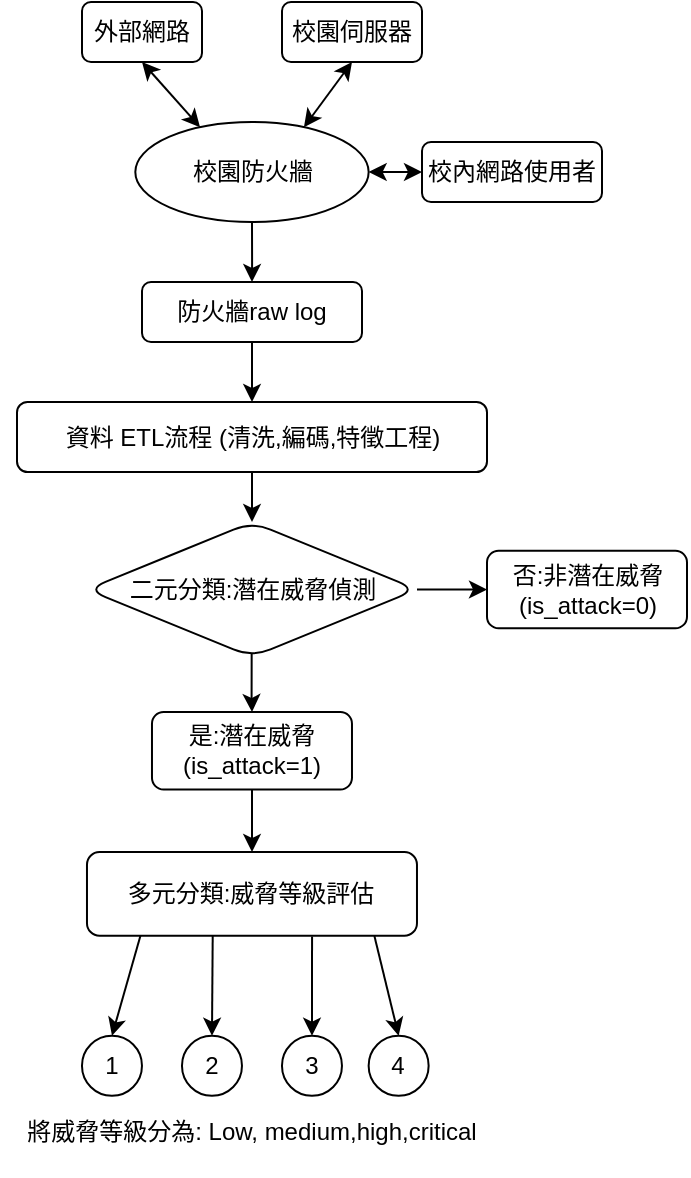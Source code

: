 <mxfile version="28.1.1">
  <diagram name="第 1 页" id="KMeDCJXQtEKgbBDZzPAn">
    <mxGraphModel dx="2376" dy="785" grid="1" gridSize="10" guides="1" tooltips="1" connect="1" arrows="1" fold="1" page="1" pageScale="1" pageWidth="827" pageHeight="1169" math="0" shadow="0">
      <root>
        <mxCell id="0" />
        <mxCell id="1" parent="0" />
        <mxCell id="Wp88gql-IODLMgGPEVOt-1" value="外部網路" style="rounded=1;whiteSpace=wrap;html=1;" vertex="1" parent="1">
          <mxGeometry x="10" y="210" width="60" height="30" as="geometry" />
        </mxCell>
        <mxCell id="Wp88gql-IODLMgGPEVOt-13" style="edgeStyle=orthogonalEdgeStyle;rounded=0;orthogonalLoop=1;jettySize=auto;html=1;exitX=0.5;exitY=1;exitDx=0;exitDy=0;" edge="1" parent="1" source="Wp88gql-IODLMgGPEVOt-2">
          <mxGeometry relative="1" as="geometry">
            <mxPoint x="144.69" y="239.69" as="targetPoint" />
          </mxGeometry>
        </mxCell>
        <mxCell id="Wp88gql-IODLMgGPEVOt-2" value="校園伺服器" style="rounded=1;whiteSpace=wrap;html=1;" vertex="1" parent="1">
          <mxGeometry x="110" y="210" width="70" height="30" as="geometry" />
        </mxCell>
        <mxCell id="Wp88gql-IODLMgGPEVOt-15" value="" style="edgeStyle=orthogonalEdgeStyle;rounded=0;orthogonalLoop=1;jettySize=auto;html=1;" edge="1" parent="1" source="Wp88gql-IODLMgGPEVOt-3" target="Wp88gql-IODLMgGPEVOt-14">
          <mxGeometry relative="1" as="geometry" />
        </mxCell>
        <mxCell id="Wp88gql-IODLMgGPEVOt-3" value="校園防火牆" style="rounded=1;whiteSpace=wrap;html=1;shape=ellipse;perimeter=ellipsePerimeter;aspect=fixed;" vertex="1" parent="1">
          <mxGeometry x="36.66" y="270" width="116.67" height="50" as="geometry" />
        </mxCell>
        <mxCell id="Wp88gql-IODLMgGPEVOt-4" value="校內網路使用者" style="rounded=1;whiteSpace=wrap;html=1;" vertex="1" parent="1">
          <mxGeometry x="180" y="280" width="90" height="30" as="geometry" />
        </mxCell>
        <mxCell id="Wp88gql-IODLMgGPEVOt-9" value="" style="endArrow=classic;startArrow=classic;html=1;rounded=0;entryX=0.5;entryY=1;entryDx=0;entryDy=0;exitX=0.75;exitY=0;exitDx=0;exitDy=0;" edge="1" parent="1" source="Wp88gql-IODLMgGPEVOt-3" target="Wp88gql-IODLMgGPEVOt-2">
          <mxGeometry width="50" height="50" relative="1" as="geometry">
            <mxPoint x="100" y="290" as="sourcePoint" />
            <mxPoint x="150" y="240" as="targetPoint" />
          </mxGeometry>
        </mxCell>
        <mxCell id="Wp88gql-IODLMgGPEVOt-10" value="" style="endArrow=classic;startArrow=classic;html=1;rounded=0;exitX=0.5;exitY=1;exitDx=0;exitDy=0;entryX=0.25;entryY=0;entryDx=0;entryDy=0;" edge="1" parent="1" source="Wp88gql-IODLMgGPEVOt-1" target="Wp88gql-IODLMgGPEVOt-3">
          <mxGeometry width="50" height="50" relative="1" as="geometry">
            <mxPoint x="40" y="240" as="sourcePoint" />
            <mxPoint x="90" y="290" as="targetPoint" />
          </mxGeometry>
        </mxCell>
        <mxCell id="Wp88gql-IODLMgGPEVOt-12" value="" style="endArrow=classic;startArrow=classic;html=1;rounded=0;entryX=0;entryY=0.5;entryDx=0;entryDy=0;exitX=1;exitY=0.5;exitDx=0;exitDy=0;" edge="1" parent="1" source="Wp88gql-IODLMgGPEVOt-3" target="Wp88gql-IODLMgGPEVOt-4">
          <mxGeometry width="50" height="50" relative="1" as="geometry">
            <mxPoint x="130" y="350" as="sourcePoint" />
            <mxPoint x="180" y="300" as="targetPoint" />
          </mxGeometry>
        </mxCell>
        <mxCell id="Wp88gql-IODLMgGPEVOt-17" value="" style="edgeStyle=orthogonalEdgeStyle;rounded=0;orthogonalLoop=1;jettySize=auto;html=1;" edge="1" parent="1" source="Wp88gql-IODLMgGPEVOt-14" target="Wp88gql-IODLMgGPEVOt-16">
          <mxGeometry relative="1" as="geometry" />
        </mxCell>
        <mxCell id="Wp88gql-IODLMgGPEVOt-14" value="防火牆raw log" style="rounded=1;whiteSpace=wrap;html=1;" vertex="1" parent="1">
          <mxGeometry x="40" y="350" width="110" height="30" as="geometry" />
        </mxCell>
        <mxCell id="Wp88gql-IODLMgGPEVOt-19" value="" style="edgeStyle=orthogonalEdgeStyle;rounded=0;orthogonalLoop=1;jettySize=auto;html=1;" edge="1" parent="1" source="Wp88gql-IODLMgGPEVOt-16" target="Wp88gql-IODLMgGPEVOt-18">
          <mxGeometry relative="1" as="geometry" />
        </mxCell>
        <mxCell id="Wp88gql-IODLMgGPEVOt-16" value="資料 ETL流程 (清洗,編碼,特徵工程)" style="rounded=1;whiteSpace=wrap;html=1;" vertex="1" parent="1">
          <mxGeometry x="-22.5" y="410" width="235" height="35" as="geometry" />
        </mxCell>
        <mxCell id="Wp88gql-IODLMgGPEVOt-22" value="" style="edgeStyle=orthogonalEdgeStyle;rounded=0;orthogonalLoop=1;jettySize=auto;html=1;" edge="1" parent="1" source="Wp88gql-IODLMgGPEVOt-18" target="Wp88gql-IODLMgGPEVOt-21">
          <mxGeometry relative="1" as="geometry" />
        </mxCell>
        <mxCell id="Wp88gql-IODLMgGPEVOt-24" value="" style="edgeStyle=orthogonalEdgeStyle;rounded=0;orthogonalLoop=1;jettySize=auto;html=1;exitX=0.499;exitY=0.965;exitDx=0;exitDy=0;exitPerimeter=0;" edge="1" parent="1" source="Wp88gql-IODLMgGPEVOt-18" target="Wp88gql-IODLMgGPEVOt-23">
          <mxGeometry relative="1" as="geometry" />
        </mxCell>
        <mxCell id="Wp88gql-IODLMgGPEVOt-18" value="二元分類:潛在威脅偵測" style="rhombus;whiteSpace=wrap;html=1;rounded=1;" vertex="1" parent="1">
          <mxGeometry x="12.5" y="470" width="165" height="67.5" as="geometry" />
        </mxCell>
        <mxCell id="Wp88gql-IODLMgGPEVOt-21" value="否:非潛在威脅 (is_attack=0)" style="rounded=1;whiteSpace=wrap;html=1;" vertex="1" parent="1">
          <mxGeometry x="212.5" y="484.38" width="100" height="38.75" as="geometry" />
        </mxCell>
        <mxCell id="Wp88gql-IODLMgGPEVOt-26" value="" style="edgeStyle=orthogonalEdgeStyle;rounded=0;orthogonalLoop=1;jettySize=auto;html=1;" edge="1" parent="1" source="Wp88gql-IODLMgGPEVOt-23" target="Wp88gql-IODLMgGPEVOt-25">
          <mxGeometry relative="1" as="geometry" />
        </mxCell>
        <mxCell id="Wp88gql-IODLMgGPEVOt-23" value="是:潛在威脅 (is_attack=1)" style="rounded=1;whiteSpace=wrap;html=1;" vertex="1" parent="1">
          <mxGeometry x="44.99" y="565" width="100" height="38.75" as="geometry" />
        </mxCell>
        <mxCell id="Wp88gql-IODLMgGPEVOt-25" value="多元分類:威脅等級評估" style="whiteSpace=wrap;html=1;rounded=1;" vertex="1" parent="1">
          <mxGeometry x="12.49" y="635" width="165" height="41.87" as="geometry" />
        </mxCell>
        <mxCell id="Wp88gql-IODLMgGPEVOt-27" value="" style="endArrow=classic;html=1;rounded=0;exitX=0.162;exitY=1;exitDx=0;exitDy=0;exitPerimeter=0;entryX=0.5;entryY=0;entryDx=0;entryDy=0;" edge="1" parent="1" source="Wp88gql-IODLMgGPEVOt-25" target="Wp88gql-IODLMgGPEVOt-28">
          <mxGeometry width="50" height="50" relative="1" as="geometry">
            <mxPoint x="44.99" y="746.87" as="sourcePoint" />
            <mxPoint x="29.99" y="726.87" as="targetPoint" />
          </mxGeometry>
        </mxCell>
        <mxCell id="Wp88gql-IODLMgGPEVOt-28" value="1" style="ellipse;whiteSpace=wrap;html=1;aspect=fixed;" vertex="1" parent="1">
          <mxGeometry x="9.99" y="726.87" width="30" height="30" as="geometry" />
        </mxCell>
        <mxCell id="Wp88gql-IODLMgGPEVOt-29" value="2" style="ellipse;whiteSpace=wrap;html=1;aspect=fixed;" vertex="1" parent="1">
          <mxGeometry x="59.99" y="726.87" width="30" height="30" as="geometry" />
        </mxCell>
        <mxCell id="Wp88gql-IODLMgGPEVOt-30" value="4" style="ellipse;whiteSpace=wrap;html=1;aspect=fixed;" vertex="1" parent="1">
          <mxGeometry x="153.32" y="726.87" width="30" height="30" as="geometry" />
        </mxCell>
        <mxCell id="Wp88gql-IODLMgGPEVOt-31" value="3" style="ellipse;whiteSpace=wrap;html=1;aspect=fixed;" vertex="1" parent="1">
          <mxGeometry x="109.99" y="726.87" width="30" height="30" as="geometry" />
        </mxCell>
        <mxCell id="Wp88gql-IODLMgGPEVOt-34" value="" style="endArrow=classic;html=1;rounded=0;entryX=0.5;entryY=0;entryDx=0;entryDy=0;exitX=0.381;exitY=0.995;exitDx=0;exitDy=0;exitPerimeter=0;" edge="1" parent="1" source="Wp88gql-IODLMgGPEVOt-25" target="Wp88gql-IODLMgGPEVOt-29">
          <mxGeometry width="50" height="50" relative="1" as="geometry">
            <mxPoint x="79.99" y="686.87" as="sourcePoint" />
            <mxPoint x="79.99" y="745.87" as="targetPoint" />
          </mxGeometry>
        </mxCell>
        <mxCell id="Wp88gql-IODLMgGPEVOt-35" value="" style="endArrow=classic;html=1;rounded=0;entryX=0.5;entryY=0;entryDx=0;entryDy=0;exitX=0.682;exitY=1.008;exitDx=0;exitDy=0;exitPerimeter=0;" edge="1" parent="1" source="Wp88gql-IODLMgGPEVOt-25" target="Wp88gql-IODLMgGPEVOt-31">
          <mxGeometry width="50" height="50" relative="1" as="geometry">
            <mxPoint x="129.99" y="686.87" as="sourcePoint" />
            <mxPoint x="124.65" y="726.87" as="targetPoint" />
          </mxGeometry>
        </mxCell>
        <mxCell id="Wp88gql-IODLMgGPEVOt-36" value="" style="endArrow=classic;html=1;rounded=0;entryX=0.5;entryY=0;entryDx=0;entryDy=0;exitX=0.871;exitY=1.004;exitDx=0;exitDy=0;exitPerimeter=0;" edge="1" parent="1" source="Wp88gql-IODLMgGPEVOt-25" target="Wp88gql-IODLMgGPEVOt-30">
          <mxGeometry width="50" height="50" relative="1" as="geometry">
            <mxPoint x="159.99" y="686.87" as="sourcePoint" />
            <mxPoint x="219.99" y="735.87" as="targetPoint" />
          </mxGeometry>
        </mxCell>
        <mxCell id="Wp88gql-IODLMgGPEVOt-37" value="將威脅等級分為: Low, medium,high,critical&lt;div&gt;&lt;br&gt;&lt;/div&gt;" style="text;html=1;align=center;verticalAlign=middle;whiteSpace=wrap;rounded=0;" vertex="1" parent="1">
          <mxGeometry x="-30.01" y="766.87" width="250" height="30" as="geometry" />
        </mxCell>
      </root>
    </mxGraphModel>
  </diagram>
</mxfile>
